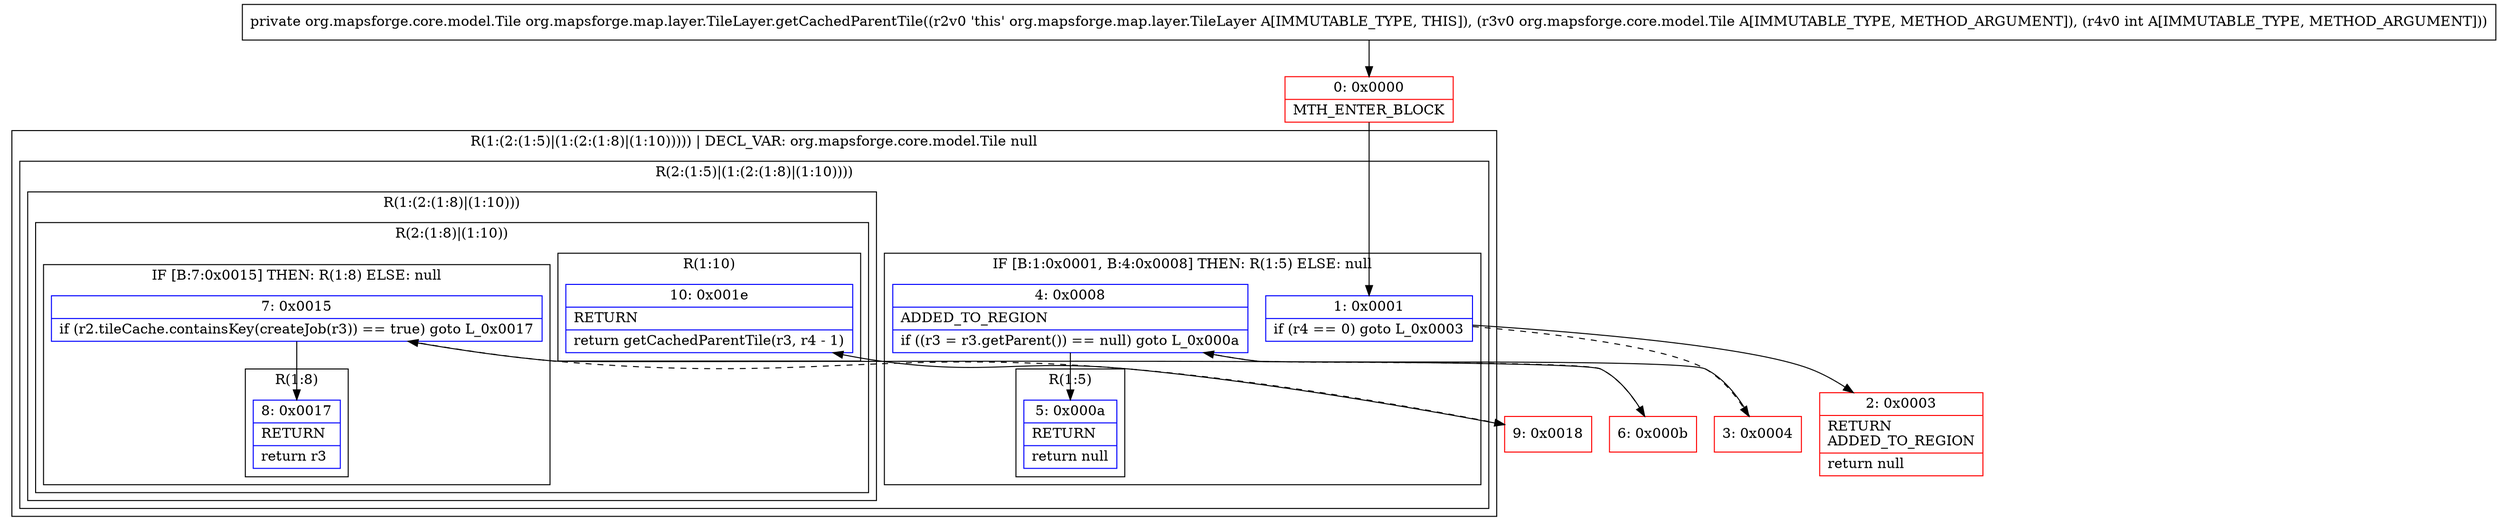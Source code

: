digraph "CFG fororg.mapsforge.map.layer.TileLayer.getCachedParentTile(Lorg\/mapsforge\/core\/model\/Tile;I)Lorg\/mapsforge\/core\/model\/Tile;" {
subgraph cluster_Region_1672984634 {
label = "R(1:(2:(1:5)|(1:(2:(1:8)|(1:10))))) | DECL_VAR: org.mapsforge.core.model.Tile null\l";
node [shape=record,color=blue];
subgraph cluster_Region_108176934 {
label = "R(2:(1:5)|(1:(2:(1:8)|(1:10))))";
node [shape=record,color=blue];
subgraph cluster_IfRegion_7930678 {
label = "IF [B:1:0x0001, B:4:0x0008] THEN: R(1:5) ELSE: null";
node [shape=record,color=blue];
Node_1 [shape=record,label="{1\:\ 0x0001|if (r4 == 0) goto L_0x0003\l}"];
Node_4 [shape=record,label="{4\:\ 0x0008|ADDED_TO_REGION\l|if ((r3 = r3.getParent()) == null) goto L_0x000a\l}"];
subgraph cluster_Region_247517137 {
label = "R(1:5)";
node [shape=record,color=blue];
Node_5 [shape=record,label="{5\:\ 0x000a|RETURN\l|return null\l}"];
}
}
subgraph cluster_Region_1349042267 {
label = "R(1:(2:(1:8)|(1:10)))";
node [shape=record,color=blue];
subgraph cluster_Region_1127751654 {
label = "R(2:(1:8)|(1:10))";
node [shape=record,color=blue];
subgraph cluster_IfRegion_185648132 {
label = "IF [B:7:0x0015] THEN: R(1:8) ELSE: null";
node [shape=record,color=blue];
Node_7 [shape=record,label="{7\:\ 0x0015|if (r2.tileCache.containsKey(createJob(r3)) == true) goto L_0x0017\l}"];
subgraph cluster_Region_52837616 {
label = "R(1:8)";
node [shape=record,color=blue];
Node_8 [shape=record,label="{8\:\ 0x0017|RETURN\l|return r3\l}"];
}
}
subgraph cluster_Region_358244055 {
label = "R(1:10)";
node [shape=record,color=blue];
Node_10 [shape=record,label="{10\:\ 0x001e|RETURN\l|return getCachedParentTile(r3, r4 \- 1)\l}"];
}
}
}
}
}
Node_0 [shape=record,color=red,label="{0\:\ 0x0000|MTH_ENTER_BLOCK\l}"];
Node_2 [shape=record,color=red,label="{2\:\ 0x0003|RETURN\lADDED_TO_REGION\l|return null\l}"];
Node_3 [shape=record,color=red,label="{3\:\ 0x0004}"];
Node_6 [shape=record,color=red,label="{6\:\ 0x000b}"];
Node_9 [shape=record,color=red,label="{9\:\ 0x0018}"];
MethodNode[shape=record,label="{private org.mapsforge.core.model.Tile org.mapsforge.map.layer.TileLayer.getCachedParentTile((r2v0 'this' org.mapsforge.map.layer.TileLayer A[IMMUTABLE_TYPE, THIS]), (r3v0 org.mapsforge.core.model.Tile A[IMMUTABLE_TYPE, METHOD_ARGUMENT]), (r4v0 int A[IMMUTABLE_TYPE, METHOD_ARGUMENT])) }"];
MethodNode -> Node_0;
Node_1 -> Node_2;
Node_1 -> Node_3[style=dashed];
Node_4 -> Node_5;
Node_4 -> Node_6[style=dashed];
Node_7 -> Node_8;
Node_7 -> Node_9[style=dashed];
Node_0 -> Node_1;
Node_3 -> Node_4;
Node_6 -> Node_7;
Node_9 -> Node_10;
}

